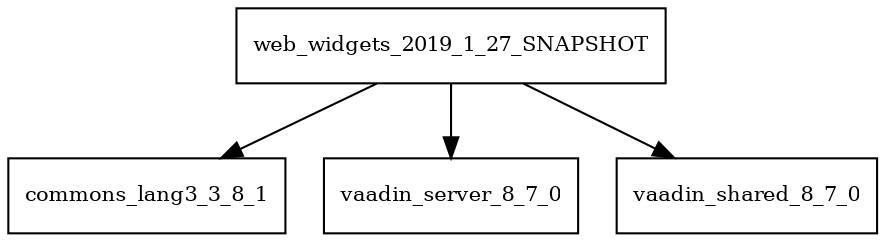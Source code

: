 digraph web_widgets_2019_1_27_SNAPSHOT_dependencies {
  node [shape = box, fontsize=10.0];
  web_widgets_2019_1_27_SNAPSHOT -> commons_lang3_3_8_1;
  web_widgets_2019_1_27_SNAPSHOT -> vaadin_server_8_7_0;
  web_widgets_2019_1_27_SNAPSHOT -> vaadin_shared_8_7_0;
}
